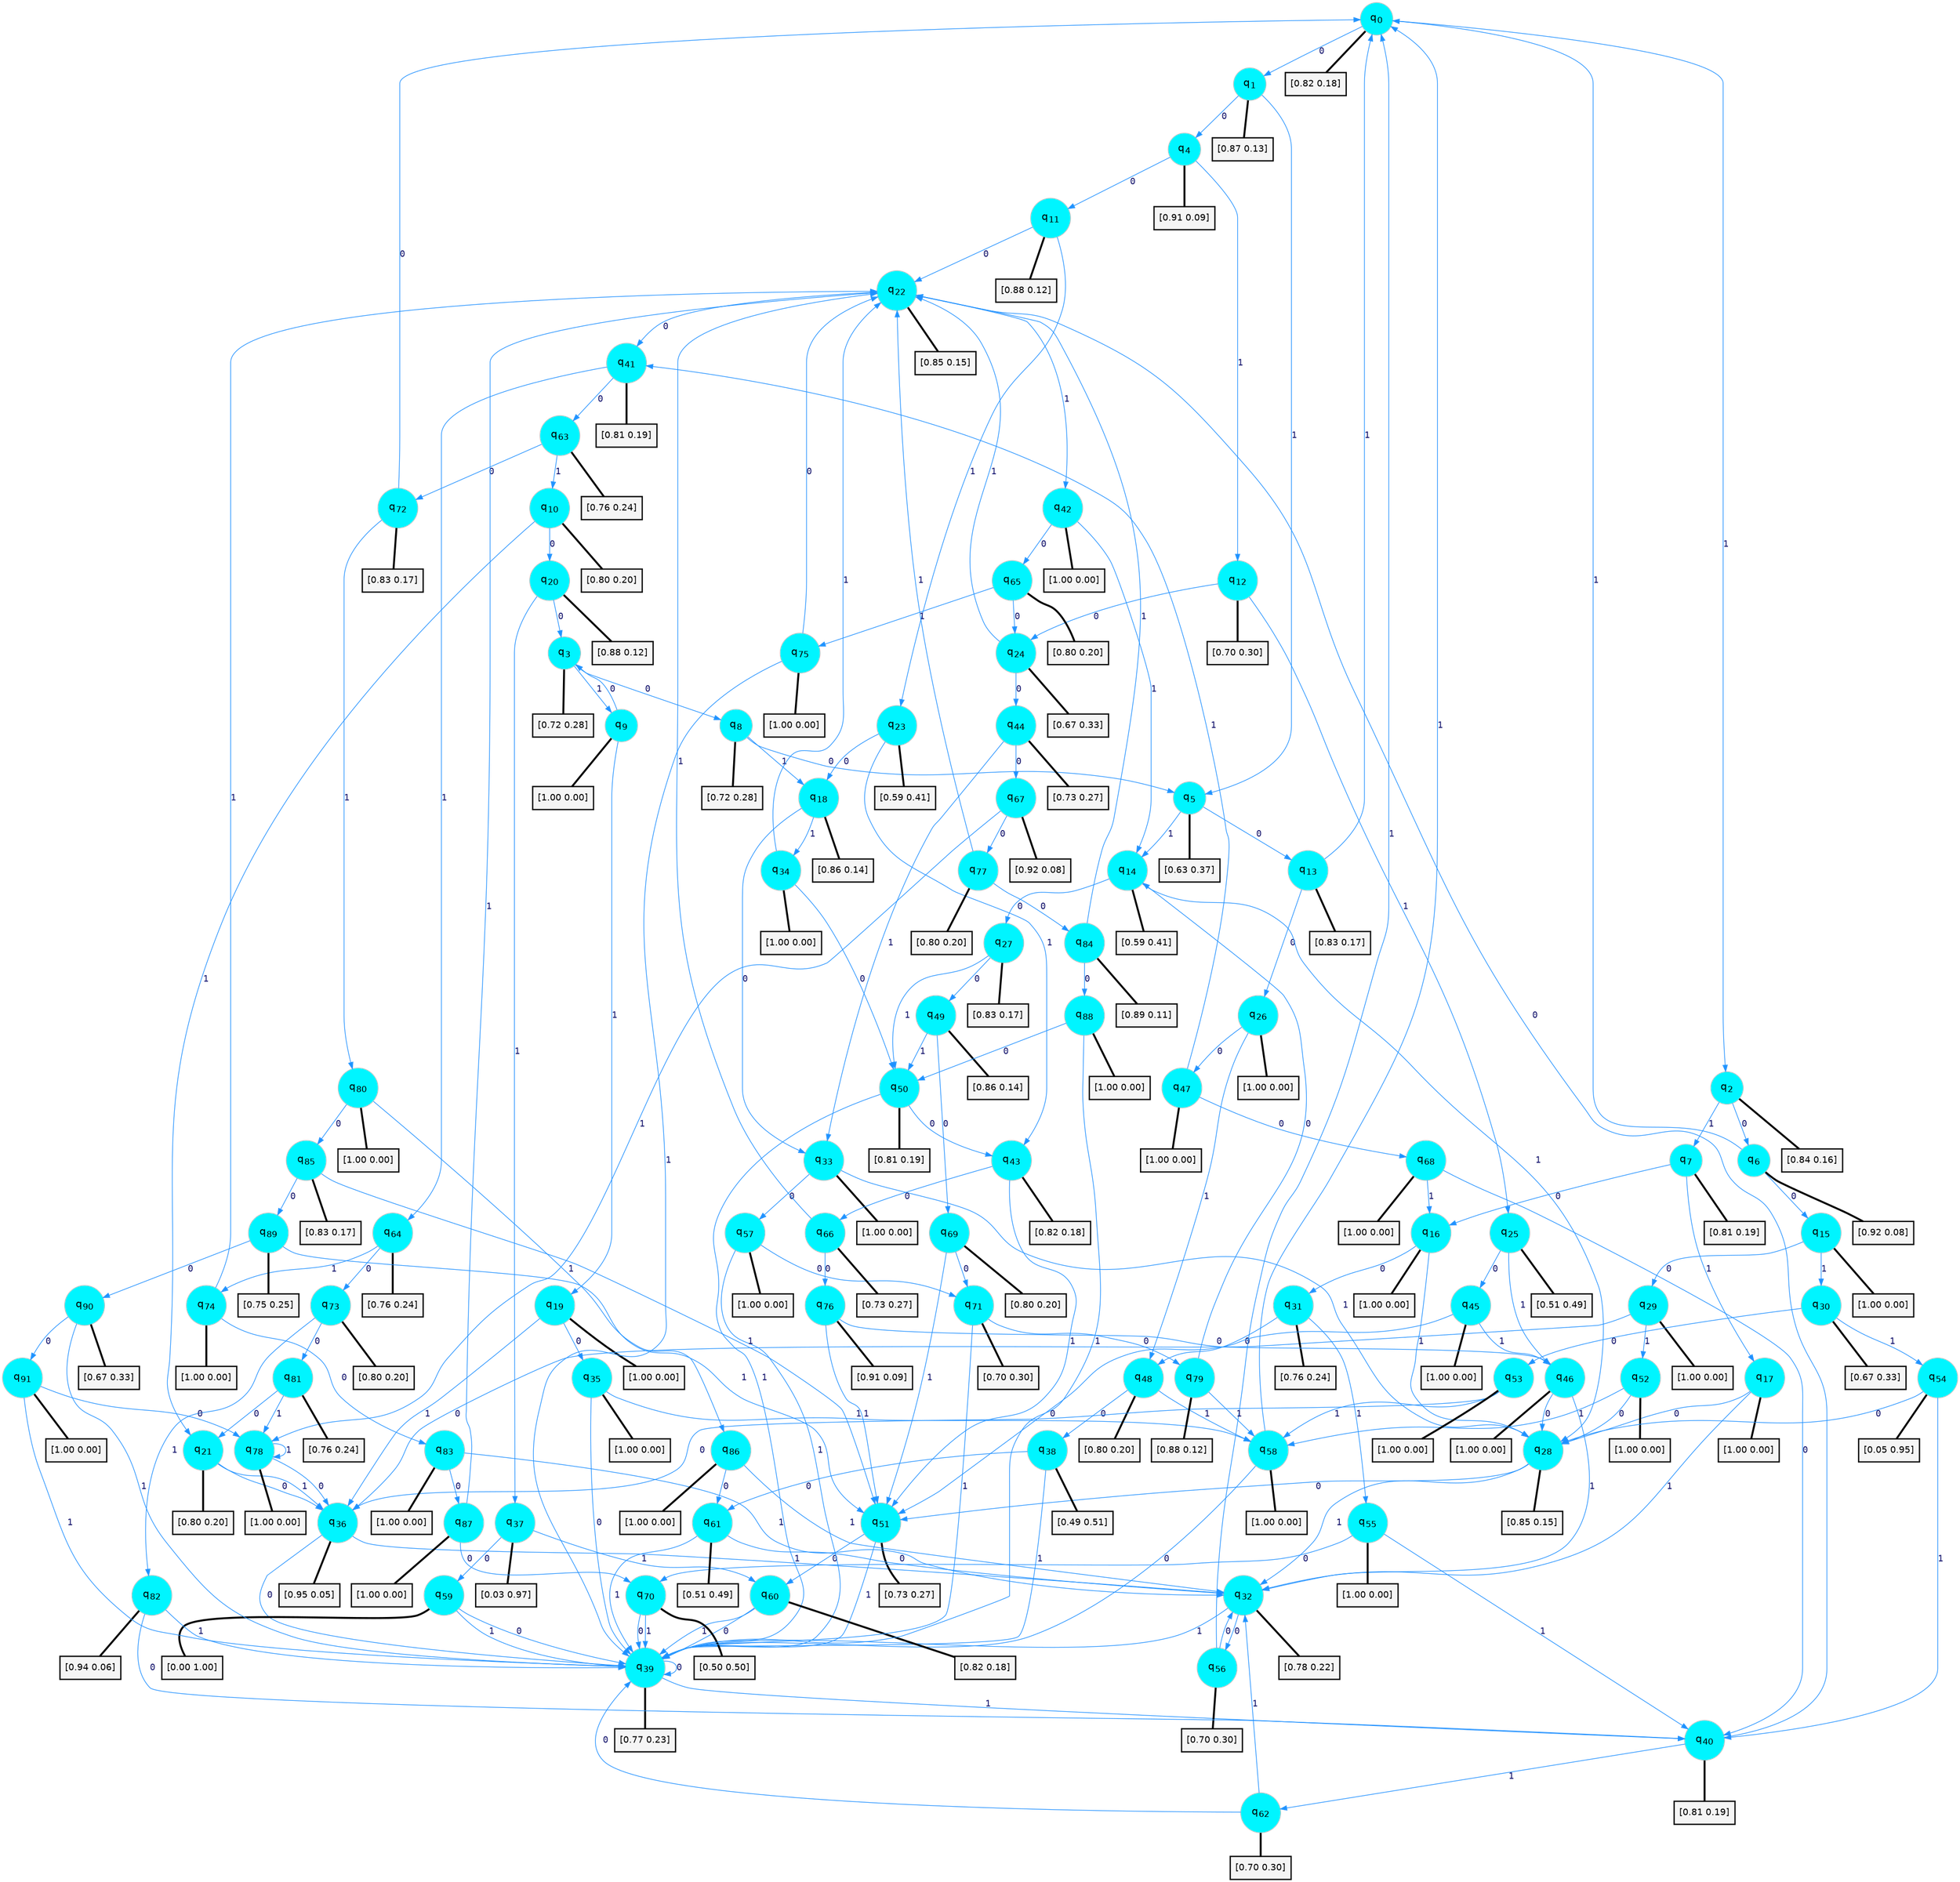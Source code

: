 digraph G {
graph [
bgcolor=transparent, dpi=300, rankdir=TD, size="40,25"];
node [
color=gray, fillcolor=turquoise1, fontcolor=black, fontname=Helvetica, fontsize=16, fontweight=bold, shape=circle, style=filled];
edge [
arrowsize=1, color=dodgerblue1, fontcolor=midnightblue, fontname=courier, fontweight=bold, penwidth=1, style=solid, weight=20];
0[label=<q<SUB>0</SUB>>];
1[label=<q<SUB>1</SUB>>];
2[label=<q<SUB>2</SUB>>];
3[label=<q<SUB>3</SUB>>];
4[label=<q<SUB>4</SUB>>];
5[label=<q<SUB>5</SUB>>];
6[label=<q<SUB>6</SUB>>];
7[label=<q<SUB>7</SUB>>];
8[label=<q<SUB>8</SUB>>];
9[label=<q<SUB>9</SUB>>];
10[label=<q<SUB>10</SUB>>];
11[label=<q<SUB>11</SUB>>];
12[label=<q<SUB>12</SUB>>];
13[label=<q<SUB>13</SUB>>];
14[label=<q<SUB>14</SUB>>];
15[label=<q<SUB>15</SUB>>];
16[label=<q<SUB>16</SUB>>];
17[label=<q<SUB>17</SUB>>];
18[label=<q<SUB>18</SUB>>];
19[label=<q<SUB>19</SUB>>];
20[label=<q<SUB>20</SUB>>];
21[label=<q<SUB>21</SUB>>];
22[label=<q<SUB>22</SUB>>];
23[label=<q<SUB>23</SUB>>];
24[label=<q<SUB>24</SUB>>];
25[label=<q<SUB>25</SUB>>];
26[label=<q<SUB>26</SUB>>];
27[label=<q<SUB>27</SUB>>];
28[label=<q<SUB>28</SUB>>];
29[label=<q<SUB>29</SUB>>];
30[label=<q<SUB>30</SUB>>];
31[label=<q<SUB>31</SUB>>];
32[label=<q<SUB>32</SUB>>];
33[label=<q<SUB>33</SUB>>];
34[label=<q<SUB>34</SUB>>];
35[label=<q<SUB>35</SUB>>];
36[label=<q<SUB>36</SUB>>];
37[label=<q<SUB>37</SUB>>];
38[label=<q<SUB>38</SUB>>];
39[label=<q<SUB>39</SUB>>];
40[label=<q<SUB>40</SUB>>];
41[label=<q<SUB>41</SUB>>];
42[label=<q<SUB>42</SUB>>];
43[label=<q<SUB>43</SUB>>];
44[label=<q<SUB>44</SUB>>];
45[label=<q<SUB>45</SUB>>];
46[label=<q<SUB>46</SUB>>];
47[label=<q<SUB>47</SUB>>];
48[label=<q<SUB>48</SUB>>];
49[label=<q<SUB>49</SUB>>];
50[label=<q<SUB>50</SUB>>];
51[label=<q<SUB>51</SUB>>];
52[label=<q<SUB>52</SUB>>];
53[label=<q<SUB>53</SUB>>];
54[label=<q<SUB>54</SUB>>];
55[label=<q<SUB>55</SUB>>];
56[label=<q<SUB>56</SUB>>];
57[label=<q<SUB>57</SUB>>];
58[label=<q<SUB>58</SUB>>];
59[label=<q<SUB>59</SUB>>];
60[label=<q<SUB>60</SUB>>];
61[label=<q<SUB>61</SUB>>];
62[label=<q<SUB>62</SUB>>];
63[label=<q<SUB>63</SUB>>];
64[label=<q<SUB>64</SUB>>];
65[label=<q<SUB>65</SUB>>];
66[label=<q<SUB>66</SUB>>];
67[label=<q<SUB>67</SUB>>];
68[label=<q<SUB>68</SUB>>];
69[label=<q<SUB>69</SUB>>];
70[label=<q<SUB>70</SUB>>];
71[label=<q<SUB>71</SUB>>];
72[label=<q<SUB>72</SUB>>];
73[label=<q<SUB>73</SUB>>];
74[label=<q<SUB>74</SUB>>];
75[label=<q<SUB>75</SUB>>];
76[label=<q<SUB>76</SUB>>];
77[label=<q<SUB>77</SUB>>];
78[label=<q<SUB>78</SUB>>];
79[label=<q<SUB>79</SUB>>];
80[label=<q<SUB>80</SUB>>];
81[label=<q<SUB>81</SUB>>];
82[label=<q<SUB>82</SUB>>];
83[label=<q<SUB>83</SUB>>];
84[label=<q<SUB>84</SUB>>];
85[label=<q<SUB>85</SUB>>];
86[label=<q<SUB>86</SUB>>];
87[label=<q<SUB>87</SUB>>];
88[label=<q<SUB>88</SUB>>];
89[label=<q<SUB>89</SUB>>];
90[label=<q<SUB>90</SUB>>];
91[label=<q<SUB>91</SUB>>];
92[label="[0.82 0.18]", shape=box,fontcolor=black, fontname=Helvetica, fontsize=14, penwidth=2, fillcolor=whitesmoke,color=black];
93[label="[0.87 0.13]", shape=box,fontcolor=black, fontname=Helvetica, fontsize=14, penwidth=2, fillcolor=whitesmoke,color=black];
94[label="[0.84 0.16]", shape=box,fontcolor=black, fontname=Helvetica, fontsize=14, penwidth=2, fillcolor=whitesmoke,color=black];
95[label="[0.72 0.28]", shape=box,fontcolor=black, fontname=Helvetica, fontsize=14, penwidth=2, fillcolor=whitesmoke,color=black];
96[label="[0.91 0.09]", shape=box,fontcolor=black, fontname=Helvetica, fontsize=14, penwidth=2, fillcolor=whitesmoke,color=black];
97[label="[0.63 0.37]", shape=box,fontcolor=black, fontname=Helvetica, fontsize=14, penwidth=2, fillcolor=whitesmoke,color=black];
98[label="[0.92 0.08]", shape=box,fontcolor=black, fontname=Helvetica, fontsize=14, penwidth=2, fillcolor=whitesmoke,color=black];
99[label="[0.81 0.19]", shape=box,fontcolor=black, fontname=Helvetica, fontsize=14, penwidth=2, fillcolor=whitesmoke,color=black];
100[label="[0.72 0.28]", shape=box,fontcolor=black, fontname=Helvetica, fontsize=14, penwidth=2, fillcolor=whitesmoke,color=black];
101[label="[1.00 0.00]", shape=box,fontcolor=black, fontname=Helvetica, fontsize=14, penwidth=2, fillcolor=whitesmoke,color=black];
102[label="[0.80 0.20]", shape=box,fontcolor=black, fontname=Helvetica, fontsize=14, penwidth=2, fillcolor=whitesmoke,color=black];
103[label="[0.88 0.12]", shape=box,fontcolor=black, fontname=Helvetica, fontsize=14, penwidth=2, fillcolor=whitesmoke,color=black];
104[label="[0.70 0.30]", shape=box,fontcolor=black, fontname=Helvetica, fontsize=14, penwidth=2, fillcolor=whitesmoke,color=black];
105[label="[0.83 0.17]", shape=box,fontcolor=black, fontname=Helvetica, fontsize=14, penwidth=2, fillcolor=whitesmoke,color=black];
106[label="[0.59 0.41]", shape=box,fontcolor=black, fontname=Helvetica, fontsize=14, penwidth=2, fillcolor=whitesmoke,color=black];
107[label="[1.00 0.00]", shape=box,fontcolor=black, fontname=Helvetica, fontsize=14, penwidth=2, fillcolor=whitesmoke,color=black];
108[label="[1.00 0.00]", shape=box,fontcolor=black, fontname=Helvetica, fontsize=14, penwidth=2, fillcolor=whitesmoke,color=black];
109[label="[1.00 0.00]", shape=box,fontcolor=black, fontname=Helvetica, fontsize=14, penwidth=2, fillcolor=whitesmoke,color=black];
110[label="[0.86 0.14]", shape=box,fontcolor=black, fontname=Helvetica, fontsize=14, penwidth=2, fillcolor=whitesmoke,color=black];
111[label="[1.00 0.00]", shape=box,fontcolor=black, fontname=Helvetica, fontsize=14, penwidth=2, fillcolor=whitesmoke,color=black];
112[label="[0.88 0.12]", shape=box,fontcolor=black, fontname=Helvetica, fontsize=14, penwidth=2, fillcolor=whitesmoke,color=black];
113[label="[0.80 0.20]", shape=box,fontcolor=black, fontname=Helvetica, fontsize=14, penwidth=2, fillcolor=whitesmoke,color=black];
114[label="[0.85 0.15]", shape=box,fontcolor=black, fontname=Helvetica, fontsize=14, penwidth=2, fillcolor=whitesmoke,color=black];
115[label="[0.59 0.41]", shape=box,fontcolor=black, fontname=Helvetica, fontsize=14, penwidth=2, fillcolor=whitesmoke,color=black];
116[label="[0.67 0.33]", shape=box,fontcolor=black, fontname=Helvetica, fontsize=14, penwidth=2, fillcolor=whitesmoke,color=black];
117[label="[0.51 0.49]", shape=box,fontcolor=black, fontname=Helvetica, fontsize=14, penwidth=2, fillcolor=whitesmoke,color=black];
118[label="[1.00 0.00]", shape=box,fontcolor=black, fontname=Helvetica, fontsize=14, penwidth=2, fillcolor=whitesmoke,color=black];
119[label="[0.83 0.17]", shape=box,fontcolor=black, fontname=Helvetica, fontsize=14, penwidth=2, fillcolor=whitesmoke,color=black];
120[label="[0.85 0.15]", shape=box,fontcolor=black, fontname=Helvetica, fontsize=14, penwidth=2, fillcolor=whitesmoke,color=black];
121[label="[1.00 0.00]", shape=box,fontcolor=black, fontname=Helvetica, fontsize=14, penwidth=2, fillcolor=whitesmoke,color=black];
122[label="[0.67 0.33]", shape=box,fontcolor=black, fontname=Helvetica, fontsize=14, penwidth=2, fillcolor=whitesmoke,color=black];
123[label="[0.76 0.24]", shape=box,fontcolor=black, fontname=Helvetica, fontsize=14, penwidth=2, fillcolor=whitesmoke,color=black];
124[label="[0.78 0.22]", shape=box,fontcolor=black, fontname=Helvetica, fontsize=14, penwidth=2, fillcolor=whitesmoke,color=black];
125[label="[1.00 0.00]", shape=box,fontcolor=black, fontname=Helvetica, fontsize=14, penwidth=2, fillcolor=whitesmoke,color=black];
126[label="[1.00 0.00]", shape=box,fontcolor=black, fontname=Helvetica, fontsize=14, penwidth=2, fillcolor=whitesmoke,color=black];
127[label="[1.00 0.00]", shape=box,fontcolor=black, fontname=Helvetica, fontsize=14, penwidth=2, fillcolor=whitesmoke,color=black];
128[label="[0.95 0.05]", shape=box,fontcolor=black, fontname=Helvetica, fontsize=14, penwidth=2, fillcolor=whitesmoke,color=black];
129[label="[0.03 0.97]", shape=box,fontcolor=black, fontname=Helvetica, fontsize=14, penwidth=2, fillcolor=whitesmoke,color=black];
130[label="[0.49 0.51]", shape=box,fontcolor=black, fontname=Helvetica, fontsize=14, penwidth=2, fillcolor=whitesmoke,color=black];
131[label="[0.77 0.23]", shape=box,fontcolor=black, fontname=Helvetica, fontsize=14, penwidth=2, fillcolor=whitesmoke,color=black];
132[label="[0.81 0.19]", shape=box,fontcolor=black, fontname=Helvetica, fontsize=14, penwidth=2, fillcolor=whitesmoke,color=black];
133[label="[0.81 0.19]", shape=box,fontcolor=black, fontname=Helvetica, fontsize=14, penwidth=2, fillcolor=whitesmoke,color=black];
134[label="[1.00 0.00]", shape=box,fontcolor=black, fontname=Helvetica, fontsize=14, penwidth=2, fillcolor=whitesmoke,color=black];
135[label="[0.82 0.18]", shape=box,fontcolor=black, fontname=Helvetica, fontsize=14, penwidth=2, fillcolor=whitesmoke,color=black];
136[label="[0.73 0.27]", shape=box,fontcolor=black, fontname=Helvetica, fontsize=14, penwidth=2, fillcolor=whitesmoke,color=black];
137[label="[1.00 0.00]", shape=box,fontcolor=black, fontname=Helvetica, fontsize=14, penwidth=2, fillcolor=whitesmoke,color=black];
138[label="[1.00 0.00]", shape=box,fontcolor=black, fontname=Helvetica, fontsize=14, penwidth=2, fillcolor=whitesmoke,color=black];
139[label="[1.00 0.00]", shape=box,fontcolor=black, fontname=Helvetica, fontsize=14, penwidth=2, fillcolor=whitesmoke,color=black];
140[label="[0.80 0.20]", shape=box,fontcolor=black, fontname=Helvetica, fontsize=14, penwidth=2, fillcolor=whitesmoke,color=black];
141[label="[0.86 0.14]", shape=box,fontcolor=black, fontname=Helvetica, fontsize=14, penwidth=2, fillcolor=whitesmoke,color=black];
142[label="[0.81 0.19]", shape=box,fontcolor=black, fontname=Helvetica, fontsize=14, penwidth=2, fillcolor=whitesmoke,color=black];
143[label="[0.73 0.27]", shape=box,fontcolor=black, fontname=Helvetica, fontsize=14, penwidth=2, fillcolor=whitesmoke,color=black];
144[label="[1.00 0.00]", shape=box,fontcolor=black, fontname=Helvetica, fontsize=14, penwidth=2, fillcolor=whitesmoke,color=black];
145[label="[1.00 0.00]", shape=box,fontcolor=black, fontname=Helvetica, fontsize=14, penwidth=2, fillcolor=whitesmoke,color=black];
146[label="[0.05 0.95]", shape=box,fontcolor=black, fontname=Helvetica, fontsize=14, penwidth=2, fillcolor=whitesmoke,color=black];
147[label="[1.00 0.00]", shape=box,fontcolor=black, fontname=Helvetica, fontsize=14, penwidth=2, fillcolor=whitesmoke,color=black];
148[label="[0.70 0.30]", shape=box,fontcolor=black, fontname=Helvetica, fontsize=14, penwidth=2, fillcolor=whitesmoke,color=black];
149[label="[1.00 0.00]", shape=box,fontcolor=black, fontname=Helvetica, fontsize=14, penwidth=2, fillcolor=whitesmoke,color=black];
150[label="[1.00 0.00]", shape=box,fontcolor=black, fontname=Helvetica, fontsize=14, penwidth=2, fillcolor=whitesmoke,color=black];
151[label="[0.00 1.00]", shape=box,fontcolor=black, fontname=Helvetica, fontsize=14, penwidth=2, fillcolor=whitesmoke,color=black];
152[label="[0.82 0.18]", shape=box,fontcolor=black, fontname=Helvetica, fontsize=14, penwidth=2, fillcolor=whitesmoke,color=black];
153[label="[0.51 0.49]", shape=box,fontcolor=black, fontname=Helvetica, fontsize=14, penwidth=2, fillcolor=whitesmoke,color=black];
154[label="[0.70 0.30]", shape=box,fontcolor=black, fontname=Helvetica, fontsize=14, penwidth=2, fillcolor=whitesmoke,color=black];
155[label="[0.76 0.24]", shape=box,fontcolor=black, fontname=Helvetica, fontsize=14, penwidth=2, fillcolor=whitesmoke,color=black];
156[label="[0.76 0.24]", shape=box,fontcolor=black, fontname=Helvetica, fontsize=14, penwidth=2, fillcolor=whitesmoke,color=black];
157[label="[0.80 0.20]", shape=box,fontcolor=black, fontname=Helvetica, fontsize=14, penwidth=2, fillcolor=whitesmoke,color=black];
158[label="[0.73 0.27]", shape=box,fontcolor=black, fontname=Helvetica, fontsize=14, penwidth=2, fillcolor=whitesmoke,color=black];
159[label="[0.92 0.08]", shape=box,fontcolor=black, fontname=Helvetica, fontsize=14, penwidth=2, fillcolor=whitesmoke,color=black];
160[label="[1.00 0.00]", shape=box,fontcolor=black, fontname=Helvetica, fontsize=14, penwidth=2, fillcolor=whitesmoke,color=black];
161[label="[0.80 0.20]", shape=box,fontcolor=black, fontname=Helvetica, fontsize=14, penwidth=2, fillcolor=whitesmoke,color=black];
162[label="[0.50 0.50]", shape=box,fontcolor=black, fontname=Helvetica, fontsize=14, penwidth=2, fillcolor=whitesmoke,color=black];
163[label="[0.70 0.30]", shape=box,fontcolor=black, fontname=Helvetica, fontsize=14, penwidth=2, fillcolor=whitesmoke,color=black];
164[label="[0.83 0.17]", shape=box,fontcolor=black, fontname=Helvetica, fontsize=14, penwidth=2, fillcolor=whitesmoke,color=black];
165[label="[0.80 0.20]", shape=box,fontcolor=black, fontname=Helvetica, fontsize=14, penwidth=2, fillcolor=whitesmoke,color=black];
166[label="[1.00 0.00]", shape=box,fontcolor=black, fontname=Helvetica, fontsize=14, penwidth=2, fillcolor=whitesmoke,color=black];
167[label="[1.00 0.00]", shape=box,fontcolor=black, fontname=Helvetica, fontsize=14, penwidth=2, fillcolor=whitesmoke,color=black];
168[label="[0.91 0.09]", shape=box,fontcolor=black, fontname=Helvetica, fontsize=14, penwidth=2, fillcolor=whitesmoke,color=black];
169[label="[0.80 0.20]", shape=box,fontcolor=black, fontname=Helvetica, fontsize=14, penwidth=2, fillcolor=whitesmoke,color=black];
170[label="[1.00 0.00]", shape=box,fontcolor=black, fontname=Helvetica, fontsize=14, penwidth=2, fillcolor=whitesmoke,color=black];
171[label="[0.88 0.12]", shape=box,fontcolor=black, fontname=Helvetica, fontsize=14, penwidth=2, fillcolor=whitesmoke,color=black];
172[label="[1.00 0.00]", shape=box,fontcolor=black, fontname=Helvetica, fontsize=14, penwidth=2, fillcolor=whitesmoke,color=black];
173[label="[0.76 0.24]", shape=box,fontcolor=black, fontname=Helvetica, fontsize=14, penwidth=2, fillcolor=whitesmoke,color=black];
174[label="[0.94 0.06]", shape=box,fontcolor=black, fontname=Helvetica, fontsize=14, penwidth=2, fillcolor=whitesmoke,color=black];
175[label="[1.00 0.00]", shape=box,fontcolor=black, fontname=Helvetica, fontsize=14, penwidth=2, fillcolor=whitesmoke,color=black];
176[label="[0.89 0.11]", shape=box,fontcolor=black, fontname=Helvetica, fontsize=14, penwidth=2, fillcolor=whitesmoke,color=black];
177[label="[0.83 0.17]", shape=box,fontcolor=black, fontname=Helvetica, fontsize=14, penwidth=2, fillcolor=whitesmoke,color=black];
178[label="[1.00 0.00]", shape=box,fontcolor=black, fontname=Helvetica, fontsize=14, penwidth=2, fillcolor=whitesmoke,color=black];
179[label="[1.00 0.00]", shape=box,fontcolor=black, fontname=Helvetica, fontsize=14, penwidth=2, fillcolor=whitesmoke,color=black];
180[label="[1.00 0.00]", shape=box,fontcolor=black, fontname=Helvetica, fontsize=14, penwidth=2, fillcolor=whitesmoke,color=black];
181[label="[0.75 0.25]", shape=box,fontcolor=black, fontname=Helvetica, fontsize=14, penwidth=2, fillcolor=whitesmoke,color=black];
182[label="[0.67 0.33]", shape=box,fontcolor=black, fontname=Helvetica, fontsize=14, penwidth=2, fillcolor=whitesmoke,color=black];
183[label="[1.00 0.00]", shape=box,fontcolor=black, fontname=Helvetica, fontsize=14, penwidth=2, fillcolor=whitesmoke,color=black];
0->1 [label=0];
0->2 [label=1];
0->92 [arrowhead=none, penwidth=3,color=black];
1->4 [label=0];
1->5 [label=1];
1->93 [arrowhead=none, penwidth=3,color=black];
2->6 [label=0];
2->7 [label=1];
2->94 [arrowhead=none, penwidth=3,color=black];
3->8 [label=0];
3->9 [label=1];
3->95 [arrowhead=none, penwidth=3,color=black];
4->11 [label=0];
4->12 [label=1];
4->96 [arrowhead=none, penwidth=3,color=black];
5->13 [label=0];
5->14 [label=1];
5->97 [arrowhead=none, penwidth=3,color=black];
6->15 [label=0];
6->0 [label=1];
6->98 [arrowhead=none, penwidth=3,color=black];
7->16 [label=0];
7->17 [label=1];
7->99 [arrowhead=none, penwidth=3,color=black];
8->5 [label=0];
8->18 [label=1];
8->100 [arrowhead=none, penwidth=3,color=black];
9->3 [label=0];
9->19 [label=1];
9->101 [arrowhead=none, penwidth=3,color=black];
10->20 [label=0];
10->21 [label=1];
10->102 [arrowhead=none, penwidth=3,color=black];
11->22 [label=0];
11->23 [label=1];
11->103 [arrowhead=none, penwidth=3,color=black];
12->24 [label=0];
12->25 [label=1];
12->104 [arrowhead=none, penwidth=3,color=black];
13->26 [label=0];
13->0 [label=1];
13->105 [arrowhead=none, penwidth=3,color=black];
14->27 [label=0];
14->28 [label=1];
14->106 [arrowhead=none, penwidth=3,color=black];
15->29 [label=0];
15->30 [label=1];
15->107 [arrowhead=none, penwidth=3,color=black];
16->31 [label=0];
16->28 [label=1];
16->108 [arrowhead=none, penwidth=3,color=black];
17->28 [label=0];
17->32 [label=1];
17->109 [arrowhead=none, penwidth=3,color=black];
18->33 [label=0];
18->34 [label=1];
18->110 [arrowhead=none, penwidth=3,color=black];
19->35 [label=0];
19->36 [label=1];
19->111 [arrowhead=none, penwidth=3,color=black];
20->3 [label=0];
20->37 [label=1];
20->112 [arrowhead=none, penwidth=3,color=black];
21->36 [label=0];
21->36 [label=1];
21->113 [arrowhead=none, penwidth=3,color=black];
22->41 [label=0];
22->42 [label=1];
22->114 [arrowhead=none, penwidth=3,color=black];
23->18 [label=0];
23->43 [label=1];
23->115 [arrowhead=none, penwidth=3,color=black];
24->44 [label=0];
24->22 [label=1];
24->116 [arrowhead=none, penwidth=3,color=black];
25->45 [label=0];
25->46 [label=1];
25->117 [arrowhead=none, penwidth=3,color=black];
26->47 [label=0];
26->48 [label=1];
26->118 [arrowhead=none, penwidth=3,color=black];
27->49 [label=0];
27->50 [label=1];
27->119 [arrowhead=none, penwidth=3,color=black];
28->51 [label=0];
28->32 [label=1];
28->120 [arrowhead=none, penwidth=3,color=black];
29->36 [label=0];
29->52 [label=1];
29->121 [arrowhead=none, penwidth=3,color=black];
30->53 [label=0];
30->54 [label=1];
30->122 [arrowhead=none, penwidth=3,color=black];
31->48 [label=0];
31->55 [label=1];
31->123 [arrowhead=none, penwidth=3,color=black];
32->56 [label=0];
32->39 [label=1];
32->124 [arrowhead=none, penwidth=3,color=black];
33->57 [label=0];
33->28 [label=1];
33->125 [arrowhead=none, penwidth=3,color=black];
34->50 [label=0];
34->22 [label=1];
34->126 [arrowhead=none, penwidth=3,color=black];
35->39 [label=0];
35->58 [label=1];
35->127 [arrowhead=none, penwidth=3,color=black];
36->39 [label=0];
36->32 [label=1];
36->128 [arrowhead=none, penwidth=3,color=black];
37->59 [label=0];
37->60 [label=1];
37->129 [arrowhead=none, penwidth=3,color=black];
38->61 [label=0];
38->39 [label=1];
38->130 [arrowhead=none, penwidth=3,color=black];
39->39 [label=0];
39->40 [label=1];
39->131 [arrowhead=none, penwidth=3,color=black];
40->22 [label=0];
40->62 [label=1];
40->132 [arrowhead=none, penwidth=3,color=black];
41->63 [label=0];
41->64 [label=1];
41->133 [arrowhead=none, penwidth=3,color=black];
42->65 [label=0];
42->14 [label=1];
42->134 [arrowhead=none, penwidth=3,color=black];
43->66 [label=0];
43->51 [label=1];
43->135 [arrowhead=none, penwidth=3,color=black];
44->67 [label=0];
44->33 [label=1];
44->136 [arrowhead=none, penwidth=3,color=black];
45->51 [label=0];
45->46 [label=1];
45->137 [arrowhead=none, penwidth=3,color=black];
46->28 [label=0];
46->32 [label=1];
46->138 [arrowhead=none, penwidth=3,color=black];
47->68 [label=0];
47->41 [label=1];
47->139 [arrowhead=none, penwidth=3,color=black];
48->38 [label=0];
48->58 [label=1];
48->140 [arrowhead=none, penwidth=3,color=black];
49->69 [label=0];
49->50 [label=1];
49->141 [arrowhead=none, penwidth=3,color=black];
50->43 [label=0];
50->39 [label=1];
50->142 [arrowhead=none, penwidth=3,color=black];
51->60 [label=0];
51->39 [label=1];
51->143 [arrowhead=none, penwidth=3,color=black];
52->28 [label=0];
52->58 [label=1];
52->144 [arrowhead=none, penwidth=3,color=black];
53->36 [label=0];
53->58 [label=1];
53->145 [arrowhead=none, penwidth=3,color=black];
54->28 [label=0];
54->40 [label=1];
54->146 [arrowhead=none, penwidth=3,color=black];
55->70 [label=0];
55->40 [label=1];
55->147 [arrowhead=none, penwidth=3,color=black];
56->32 [label=0];
56->0 [label=1];
56->148 [arrowhead=none, penwidth=3,color=black];
57->71 [label=0];
57->39 [label=1];
57->149 [arrowhead=none, penwidth=3,color=black];
58->39 [label=0];
58->0 [label=1];
58->150 [arrowhead=none, penwidth=3,color=black];
59->39 [label=0];
59->39 [label=1];
59->151 [arrowhead=none, penwidth=3,color=black];
60->39 [label=0];
60->39 [label=1];
60->152 [arrowhead=none, penwidth=3,color=black];
61->32 [label=0];
61->39 [label=1];
61->153 [arrowhead=none, penwidth=3,color=black];
62->39 [label=0];
62->32 [label=1];
62->154 [arrowhead=none, penwidth=3,color=black];
63->72 [label=0];
63->10 [label=1];
63->155 [arrowhead=none, penwidth=3,color=black];
64->73 [label=0];
64->74 [label=1];
64->156 [arrowhead=none, penwidth=3,color=black];
65->24 [label=0];
65->75 [label=1];
65->157 [arrowhead=none, penwidth=3,color=black];
66->76 [label=0];
66->22 [label=1];
66->158 [arrowhead=none, penwidth=3,color=black];
67->77 [label=0];
67->78 [label=1];
67->159 [arrowhead=none, penwidth=3,color=black];
68->40 [label=0];
68->16 [label=1];
68->160 [arrowhead=none, penwidth=3,color=black];
69->71 [label=0];
69->51 [label=1];
69->161 [arrowhead=none, penwidth=3,color=black];
70->39 [label=0];
70->39 [label=1];
70->162 [arrowhead=none, penwidth=3,color=black];
71->79 [label=0];
71->39 [label=1];
71->163 [arrowhead=none, penwidth=3,color=black];
72->0 [label=0];
72->80 [label=1];
72->164 [arrowhead=none, penwidth=3,color=black];
73->81 [label=0];
73->82 [label=1];
73->165 [arrowhead=none, penwidth=3,color=black];
74->83 [label=0];
74->22 [label=1];
74->166 [arrowhead=none, penwidth=3,color=black];
75->22 [label=0];
75->39 [label=1];
75->167 [arrowhead=none, penwidth=3,color=black];
76->46 [label=0];
76->51 [label=1];
76->168 [arrowhead=none, penwidth=3,color=black];
77->84 [label=0];
77->22 [label=1];
77->169 [arrowhead=none, penwidth=3,color=black];
78->36 [label=0];
78->78 [label=1];
78->170 [arrowhead=none, penwidth=3,color=black];
79->14 [label=0];
79->58 [label=1];
79->171 [arrowhead=none, penwidth=3,color=black];
80->85 [label=0];
80->86 [label=1];
80->172 [arrowhead=none, penwidth=3,color=black];
81->21 [label=0];
81->78 [label=1];
81->173 [arrowhead=none, penwidth=3,color=black];
82->40 [label=0];
82->39 [label=1];
82->174 [arrowhead=none, penwidth=3,color=black];
83->87 [label=0];
83->32 [label=1];
83->175 [arrowhead=none, penwidth=3,color=black];
84->88 [label=0];
84->22 [label=1];
84->176 [arrowhead=none, penwidth=3,color=black];
85->89 [label=0];
85->51 [label=1];
85->177 [arrowhead=none, penwidth=3,color=black];
86->61 [label=0];
86->32 [label=1];
86->178 [arrowhead=none, penwidth=3,color=black];
87->70 [label=0];
87->22 [label=1];
87->179 [arrowhead=none, penwidth=3,color=black];
88->50 [label=0];
88->39 [label=1];
88->180 [arrowhead=none, penwidth=3,color=black];
89->90 [label=0];
89->51 [label=1];
89->181 [arrowhead=none, penwidth=3,color=black];
90->91 [label=0];
90->39 [label=1];
90->182 [arrowhead=none, penwidth=3,color=black];
91->78 [label=0];
91->39 [label=1];
91->183 [arrowhead=none, penwidth=3,color=black];
}
